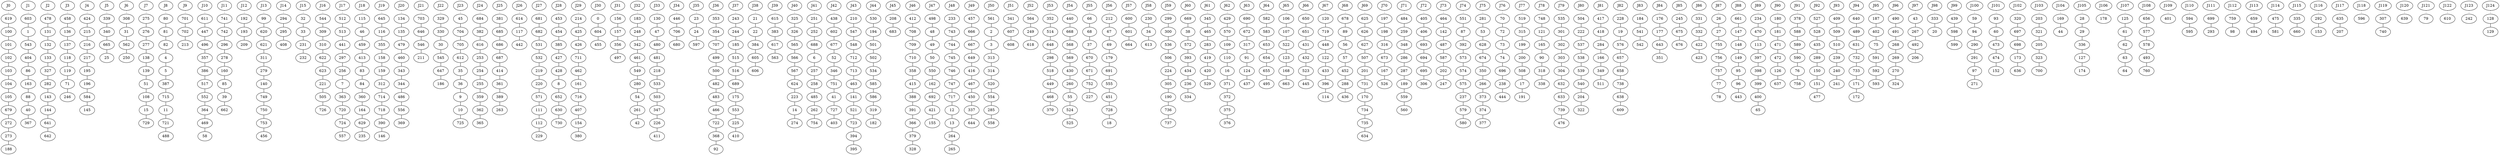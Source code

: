 graph g {
ranksep=0.2;
overlap=scale;
"J0" -- "619" [style=dotted];
"619" -- "100" [weight=1.2, len=0.5];
"100" -- "101" [weight=1.2, len=0.5];
"101" -- "102" [weight=1.2, len=0.5];
"102" -- "103" [weight=1.2, len=0.5];
"103" -- "104" [weight=1.2, len=0.5];
"104" -- "105" [weight=1.2, len=0.5];
"105" -- "679" [weight=1.2, len=0.5];
"679" -- "272" [weight=1.2, len=0.5];
"272" -- "273" [weight=1.2, len=0.5];
"273" -- "188" [weight=1.2, len=0.5];
"J1" -- "603" [style=dotted];
"603" -- "1" [weight=1.2, len=0.5];
"1" -- "543" [weight=1.2, len=0.5];
"543" -- "404" [weight=1.2, len=0.5];
"404" -- "86" [weight=1.2, len=0.5];
"86" -- "163" [weight=1.2, len=0.5];
"163" -- "88" [weight=1.2, len=0.5];
"88" -- "40" [weight=1.2, len=0.5];
"40" -- "367" [weight=1.2, len=0.5];
"J2" -- "478" [style=dotted];
"478" -- "131" [weight=1.2, len=0.5];
"131" -- "132" [weight=1.2, len=0.5];
"132" -- "133" [weight=1.2, len=0.5];
"133" -- "327" [weight=1.2, len=0.5];
"327" -- "282" [weight=1.2, len=0.5];
"282" -- "143" [weight=1.2, len=0.5];
"143" -- "144" [weight=1.2, len=0.5];
"144" -- "641" [weight=1.2, len=0.5];
"641" -- "642" [weight=1.2, len=0.5];
"J3" -- "458" [style=dotted];
"458" -- "136" [weight=1.2, len=0.5];
"136" -- "137" [weight=1.2, len=0.5];
"137" -- "118" [weight=1.2, len=0.5];
"118" -- "119" [weight=1.2, len=0.5];
"119" -- "71" [weight=1.2, len=0.5];
"71" -- "246" [weight=1.2, len=0.5];
"J4" -- "424" [style=dotted];
"424" -- "215" [weight=1.2, len=0.5];
"215" -- "216" [weight=1.2, len=0.5];
"216" -- "217" [weight=1.2, len=0.5];
"217" -- "195" [weight=1.2, len=0.5];
"195" -- "196" [weight=1.2, len=0.5];
"196" -- "584" [weight=1.2, len=0.5];
"584" -- "145" [weight=1.2, len=0.5];
"J5" -- "339" [style=dotted];
"339" -- "340" [weight=1.2, len=0.5];
"340" -- "665" [weight=1.2, len=0.5];
"665" -- "25" [weight=1.2, len=0.5];
"J6" -- "308" [style=dotted];
"308" -- "31" [weight=1.2, len=0.5];
"31" -- "562" [weight=1.2, len=0.5];
"562" -- "250" [weight=1.2, len=0.5];
"J7" -- "275" [style=dotted];
"275" -- "276" [weight=1.2, len=0.5];
"276" -- "277" [weight=1.2, len=0.5];
"277" -- "138" [weight=1.2, len=0.5];
"138" -- "139" [weight=1.2, len=0.5];
"139" -- "51" [weight=1.2, len=0.5];
"51" -- "108" [weight=1.2, len=0.5];
"108" -- "15" [weight=1.2, len=0.5];
"15" -- "729" [weight=1.2, len=0.5];
"J8" -- "80" [style=dotted];
"80" -- "81" [weight=1.2, len=0.5];
"81" -- "82" [weight=1.2, len=0.5];
"82" -- "4" [weight=1.2, len=0.5];
"4" -- "5" [weight=1.2, len=0.5];
"5" -- "387" [weight=1.2, len=0.5];
"387" -- "715" [weight=1.2, len=0.5];
"715" -- "11" [weight=1.2, len=0.5];
"11" -- "721" [weight=1.2, len=0.5];
"721" -- "488" [weight=1.2, len=0.5];
"J9" -- "701" [style=dotted];
"701" -- "702" [weight=1.2, len=0.5];
"702" -- "213" [weight=1.2, len=0.5];
"J10" -- "611" [style=dotted];
"611" -- "447" [weight=1.2, len=0.5];
"447" -- "496" [weight=1.2, len=0.5];
"496" -- "357" [weight=1.2, len=0.5];
"357" -- "386" [weight=1.2, len=0.5];
"386" -- "517" [weight=1.2, len=0.5];
"517" -- "552" [weight=1.2, len=0.5];
"552" -- "364" [weight=1.2, len=0.5];
"364" -- "469" [weight=1.2, len=0.5];
"469" -- "58" [weight=1.2, len=0.5];
"J11" -- "741" [style=dotted];
"741" -- "742" [weight=1.2, len=0.5];
"742" -- "296" [weight=1.2, len=0.5];
"296" -- "278" [weight=1.2, len=0.5];
"278" -- "160" [weight=1.2, len=0.5];
"160" -- "85" [weight=1.2, len=0.5];
"85" -- "39" [weight=1.2, len=0.5];
"39" -- "662" [weight=1.2, len=0.5];
"J12" -- "192" [style=dotted];
"192" -- "193" [weight=1.2, len=0.5];
"193" -- "209" [weight=1.2, len=0.5];
"J13" -- "99" [style=dotted];
"99" -- "620" [weight=1.2, len=0.5];
"620" -- "621" [weight=1.2, len=0.5];
"621" -- "311" [weight=1.2, len=0.5];
"311" -- "279" [weight=1.2, len=0.5];
"279" -- "140" [weight=1.2, len=0.5];
"140" -- "749" [weight=1.2, len=0.5];
"749" -- "750" [weight=1.2, len=0.5];
"750" -- "753" [weight=1.2, len=0.5];
"753" -- "456" [weight=1.2, len=0.5];
"J14" -- "294" [style=dotted];
"294" -- "295" [weight=1.2, len=0.5];
"295" -- "408" [weight=1.2, len=0.5];
"J15" -- "32" [style=dotted];
"32" -- "33" [weight=1.2, len=0.5];
"33" -- "231" [weight=1.2, len=0.5];
"231" -- "232" [weight=1.2, len=0.5];
"J16" -- "544" [style=dotted];
"544" -- "309" [weight=1.2, len=0.5];
"309" -- "310" [weight=1.2, len=0.5];
"310" -- "622" [weight=1.2, len=0.5];
"622" -- "623" [weight=1.2, len=0.5];
"623" -- "221" [weight=1.2, len=0.5];
"221" -- "505" [weight=1.2, len=0.5];
"505" -- "726" [weight=1.2, len=0.5];
"J17" -- "512" [style=dotted];
"512" -- "513" [weight=1.2, len=0.5];
"513" -- "441" [weight=1.2, len=0.5];
"441" -- "297" [weight=1.2, len=0.5];
"297" -- "256" [weight=1.2, len=0.5];
"256" -- "7" [weight=1.2, len=0.5];
"7" -- "363" [weight=1.2, len=0.5];
"363" -- "720" [weight=1.2, len=0.5];
"720" -- "724" [weight=1.2, len=0.5];
"724" -- "557" [weight=1.2, len=0.5];
"J18" -- "115" [style=dotted];
"115" -- "46" [weight=1.2, len=0.5];
"46" -- "459" [weight=1.2, len=0.5];
"459" -- "413" [weight=1.2, len=0.5];
"413" -- "83" [weight=1.2, len=0.5];
"83" -- "84" [weight=1.2, len=0.5];
"84" -- "360" [weight=1.2, len=0.5];
"360" -- "164" [weight=1.2, len=0.5];
"164" -- "629" [weight=1.2, len=0.5];
"629" -- "235" [weight=1.2, len=0.5];
"J19" -- "645" [style=dotted];
"645" -- "116" [weight=1.2, len=0.5];
"116" -- "355" [weight=1.2, len=0.5];
"355" -- "158" [weight=1.2, len=0.5];
"158" -- "159" [weight=1.2, len=0.5];
"159" -- "312" [weight=1.2, len=0.5];
"312" -- "714" [weight=1.2, len=0.5];
"714" -- "718" [weight=1.2, len=0.5];
"718" -- "390" [weight=1.2, len=0.5];
"390" -- "146" [weight=1.2, len=0.5];
"J20" -- "134" [style=dotted];
"134" -- "135" [weight=1.2, len=0.5];
"135" -- "479" [weight=1.2, len=0.5];
"479" -- "460" [weight=1.2, len=0.5];
"460" -- "343" [weight=1.2, len=0.5];
"343" -- "344" [weight=1.2, len=0.5];
"344" -- "486" [weight=1.2, len=0.5];
"486" -- "556" [weight=1.2, len=0.5];
"556" -- "369" [weight=1.2, len=0.5];
"J21" -- "703" [style=dotted];
"703" -- "646" [weight=1.2, len=0.5];
"646" -- "546" [weight=1.2, len=0.5];
"546" -- "211" [weight=1.2, len=0.5];
"J22" -- "329" [style=dotted];
"329" -- "330" [weight=1.2, len=0.5];
"330" -- "30" [weight=1.2, len=0.5];
"30" -- "545" [weight=1.2, len=0.5];
"545" -- "647" [weight=1.2, len=0.5];
"647" -- "186" [weight=1.2, len=0.5];
"J23" -- "45" [style=dotted];
"45" -- "704" [weight=1.2, len=0.5];
"704" -- "705" [weight=1.2, len=0.5];
"705" -- "612" [weight=1.2, len=0.5];
"612" -- "35" [weight=1.2, len=0.5];
"35" -- "36" [weight=1.2, len=0.5];
"36" -- "9" [weight=1.2, len=0.5];
"9" -- "10" [weight=1.2, len=0.5];
"10" -- "725" [weight=1.2, len=0.5];
"J24" -- "684" [style=dotted];
"684" -- "382" [weight=1.2, len=0.5];
"382" -- "616" [weight=1.2, len=0.5];
"616" -- "253" [weight=1.2, len=0.5];
"253" -- "254" [weight=1.2, len=0.5];
"254" -- "255" [weight=1.2, len=0.5];
"255" -- "359" [weight=1.2, len=0.5];
"359" -- "362" [weight=1.2, len=0.5];
"362" -- "365" [weight=1.2, len=0.5];
"J25" -- "381" [style=dotted];
"381" -- "685" [weight=1.2, len=0.5];
"685" -- "686" [weight=1.2, len=0.5];
"686" -- "687" [weight=1.2, len=0.5];
"687" -- "414" [weight=1.2, len=0.5];
"414" -- "361" [weight=1.2, len=0.5];
"361" -- "389" [weight=1.2, len=0.5];
"389" -- "263" [weight=1.2, len=0.5];
"J26" -- "614" [style=dotted];
"614" -- "117" [weight=1.2, len=0.5];
"117" -- "442" [weight=1.2, len=0.5];
"J27" -- "681" [style=dotted];
"681" -- "682" [weight=1.2, len=0.5];
"682" -- "531" [weight=1.2, len=0.5];
"531" -- "532" [weight=1.2, len=0.5];
"532" -- "219" [weight=1.2, len=0.5];
"219" -- "220" [weight=1.2, len=0.5];
"220" -- "571" [weight=1.2, len=0.5];
"571" -- "111" [weight=1.2, len=0.5];
"111" -- "112" [weight=1.2, len=0.5];
"112" -- "229" [weight=1.2, len=0.5];
"J28" -- "453" [style=dotted];
"453" -- "454" [weight=1.2, len=0.5];
"454" -- "385" [weight=1.2, len=0.5];
"385" -- "427" [weight=1.2, len=0.5];
"427" -- "428" [weight=1.2, len=0.5];
"428" -- "8" [weight=1.2, len=0.5];
"8" -- "652" [weight=1.2, len=0.5];
"652" -- "630" [weight=1.2, len=0.5];
"630" -- "730" [weight=1.2, len=0.5];
"J29" -- "214" [style=dotted];
"214" -- "425" [weight=1.2, len=0.5];
"425" -- "426" [weight=1.2, len=0.5];
"426" -- "711" [weight=1.2, len=0.5];
"711" -- "462" [weight=1.2, len=0.5];
"462" -- "161" [weight=1.2, len=0.5];
"161" -- "716" [weight=1.2, len=0.5];
"716" -- "407" [weight=1.2, len=0.5];
"407" -- "154" [weight=1.2, len=0.5];
"154" -- "380" [weight=1.2, len=0.5];
"J30" -- "0" [style=dotted];
"0" -- "604" [weight=1.2, len=0.5];
"604" -- "455" [weight=1.2, len=0.5];
"J31" -- "156" [style=dotted];
"156" -- "157" [weight=1.2, len=0.5];
"157" -- "356" [weight=1.2, len=0.5];
"356" -- "497" [weight=1.2, len=0.5];
"J32" -- "183" [style=dotted];
"183" -- "248" [weight=1.2, len=0.5];
"248" -- "342" [weight=1.2, len=0.5];
"342" -- "461" [weight=1.2, len=0.5];
"461" -- "549" [weight=1.2, len=0.5];
"549" -- "280" [weight=1.2, len=0.5];
"280" -- "54" [weight=1.2, len=0.5];
"54" -- "261" [weight=1.2, len=0.5];
"261" -- "42" [weight=1.2, len=0.5];
"J33" -- "130" [style=dotted];
"130" -- "47" [weight=1.2, len=0.5];
"47" -- "480" [weight=1.2, len=0.5];
"480" -- "481" [weight=1.2, len=0.5];
"481" -- "218" [weight=1.2, len=0.5];
"218" -- "533" [weight=1.2, len=0.5];
"533" -- "503" [weight=1.2, len=0.5];
"503" -- "347" [weight=1.2, len=0.5];
"347" -- "226" [weight=1.2, len=0.5];
"226" -- "411" [weight=1.2, len=0.5];
"J34" -- "446" [style=dotted];
"446" -- "706" [weight=1.2, len=0.5];
"706" -- "680" [weight=1.2, len=0.5];
"J35" -- "23" [style=dotted];
"23" -- "24" [weight=1.2, len=0.5];
"24" -- "597" [weight=1.2, len=0.5];
"J36" -- "353" [style=dotted];
"353" -- "354" [weight=1.2, len=0.5];
"354" -- "707" [weight=1.2, len=0.5];
"707" -- "499" [weight=1.2, len=0.5];
"499" -- "500" [weight=1.2, len=0.5];
"500" -- "482" [weight=1.2, len=0.5];
"482" -- "483" [weight=1.2, len=0.5];
"483" -- "466" [weight=1.2, len=0.5];
"466" -- "722" [weight=1.2, len=0.5];
"722" -- "368" [weight=1.2, len=0.5];
"368" -- "92" [weight=1.2, len=0.5];
"J37" -- "243" [style=dotted];
"243" -- "244" [weight=1.2, len=0.5];
"244" -- "185" [weight=1.2, len=0.5];
"185" -- "515" [weight=1.2, len=0.5];
"515" -- "516" [weight=1.2, len=0.5];
"516" -- "689" [weight=1.2, len=0.5];
"689" -- "175" [weight=1.2, len=0.5];
"175" -- "553" [weight=1.2, len=0.5];
"553" -- "225" [weight=1.2, len=0.5];
"225" -- "410" [weight=1.2, len=0.5];
"J38" -- "21" [style=dotted];
"21" -- "22" [weight=1.2, len=0.5];
"22" -- "384" [weight=1.2, len=0.5];
"384" -- "605" [weight=1.2, len=0.5];
"605" -- "606" [weight=1.2, len=0.5];
"J39" -- "615" [style=dotted];
"615" -- "383" [weight=1.2, len=0.5];
"383" -- "617" [weight=1.2, len=0.5];
"617" -- "563" [weight=1.2, len=0.5];
"J40" -- "325" [style=dotted];
"325" -- "326" [weight=1.2, len=0.5];
"326" -- "565" [weight=1.2, len=0.5];
"565" -- "566" [weight=1.2, len=0.5];
"566" -- "567" [weight=1.2, len=0.5];
"567" -- "624" [weight=1.2, len=0.5];
"624" -- "223" [weight=1.2, len=0.5];
"223" -- "14" [weight=1.2, len=0.5];
"14" -- "274" [weight=1.2, len=0.5];
"J41" -- "251" [style=dotted];
"251" -- "252" [weight=1.2, len=0.5];
"252" -- "688" [weight=1.2, len=0.5];
"688" -- "6" [weight=1.2, len=0.5];
"6" -- "257" [weight=1.2, len=0.5];
"257" -- "258" [weight=1.2, len=0.5];
"258" -- "485" [weight=1.2, len=0.5];
"485" -- "262" [weight=1.2, len=0.5];
"262" -- "754" [weight=1.2, len=0.5];
"J42" -- "438" [style=dotted];
"438" -- "602" [weight=1.2, len=0.5];
"602" -- "677" [weight=1.2, len=0.5];
"677" -- "52" [weight=1.2, len=0.5];
"52" -- "346" [weight=1.2, len=0.5];
"346" -- "751" [weight=1.2, len=0.5];
"751" -- "41" [weight=1.2, len=0.5];
"41" -- "727" [weight=1.2, len=0.5];
"727" -- "403" [weight=1.2, len=0.5];
"J43" -- "210" [style=dotted];
"210" -- "547" [weight=1.2, len=0.5];
"547" -- "548" [weight=1.2, len=0.5];
"548" -- "712" [weight=1.2, len=0.5];
"712" -- "713" [weight=1.2, len=0.5];
"713" -- "463" [weight=1.2, len=0.5];
"463" -- "141" [weight=1.2, len=0.5];
"141" -- "521" [weight=1.2, len=0.5];
"521" -- "723" [weight=1.2, len=0.5];
"723" -- "394" [weight=1.2, len=0.5];
"394" -- "395" [weight=1.2, len=0.5];
"J44" -- "530" [style=dotted];
"530" -- "194" [weight=1.2, len=0.5];
"194" -- "501" [weight=1.2, len=0.5];
"501" -- "502" [weight=1.2, len=0.5];
"502" -- "534" [weight=1.2, len=0.5];
"534" -- "585" [weight=1.2, len=0.5];
"585" -- "586" [weight=1.2, len=0.5];
"586" -- "319" [weight=1.2, len=0.5];
"319" -- "182" [weight=1.2, len=0.5];
"J45" -- "208" [style=dotted];
"208" -- "683" [weight=1.2, len=0.5];
"J46" -- "412" [style=dotted];
"412" -- "708" [weight=1.2, len=0.5];
"708" -- "709" [weight=1.2, len=0.5];
"709" -- "710" [weight=1.2, len=0.5];
"710" -- "358" [weight=1.2, len=0.5];
"358" -- "415" [weight=1.2, len=0.5];
"415" -- "388" [weight=1.2, len=0.5];
"388" -- "391" [weight=1.2, len=0.5];
"391" -- "366" [weight=1.2, len=0.5];
"366" -- "379" [weight=1.2, len=0.5];
"379" -- "328" [weight=1.2, len=0.5];
"J47" -- "498" [style=dotted];
"498" -- "48" [weight=1.2, len=0.5];
"48" -- "49" [weight=1.2, len=0.5];
"49" -- "50" [weight=1.2, len=0.5];
"50" -- "550" [weight=1.2, len=0.5];
"550" -- "162" [weight=1.2, len=0.5];
"162" -- "692" [weight=1.2, len=0.5];
"692" -- "421" [weight=1.2, len=0.5];
"421" -- "155" [weight=1.2, len=0.5];
"J48" -- "233" [style=dotted];
"233" -- "743" [weight=1.2, len=0.5];
"743" -- "744" [weight=1.2, len=0.5];
"744" -- "745" [weight=1.2, len=0.5];
"745" -- "746" [weight=1.2, len=0.5];
"746" -- "747" [weight=1.2, len=0.5];
"747" -- "717" [weight=1.2, len=0.5];
"717" -- "12" [weight=1.2, len=0.5];
"12" -- "13" [weight=1.2, len=0.5];
"13" -- "264" [weight=1.2, len=0.5];
"264" -- "265" [weight=1.2, len=0.5];
"J49" -- "457" [style=dotted];
"457" -- "666" [weight=1.2, len=0.5];
"666" -- "667" [weight=1.2, len=0.5];
"667" -- "649" [weight=1.2, len=0.5];
"649" -- "416" [weight=1.2, len=0.5];
"416" -- "467" [weight=1.2, len=0.5];
"467" -- "450" [weight=1.2, len=0.5];
"450" -- "337" [weight=1.2, len=0.5];
"337" -- "644" [weight=1.2, len=0.5];
"J50" -- "561" [style=dotted];
"561" -- "2" [weight=1.2, len=0.5];
"2" -- "3" [weight=1.2, len=0.5];
"3" -- "313" [weight=1.2, len=0.5];
"313" -- "314" [weight=1.2, len=0.5];
"314" -- "520" [weight=1.2, len=0.5];
"520" -- "554" [weight=1.2, len=0.5];
"554" -- "285" [weight=1.2, len=0.5];
"285" -- "558" [weight=1.2, len=0.5];
"J51" -- "341" [style=dotted];
"341" -- "607" [weight=1.2, len=0.5];
"607" -- "608" [weight=1.2, len=0.5];
"J52" -- "564" [style=dotted];
"564" -- "249" [weight=1.2, len=0.5];
"249" -- "618" [weight=1.2, len=0.5];
"J53" -- "352" [style=dotted];
"352" -- "514" [weight=1.2, len=0.5];
"514" -- "648" [weight=1.2, len=0.5];
"648" -- "298" [weight=1.2, len=0.5];
"298" -- "518" [weight=1.2, len=0.5];
"518" -- "449" [weight=1.2, len=0.5];
"449" -- "468" [weight=1.2, len=0.5];
"468" -- "370" [weight=1.2, len=0.5];
"J54" -- "440" [style=dotted];
"440" -- "668" [weight=1.2, len=0.5];
"668" -- "568" [weight=1.2, len=0.5];
"568" -- "569" [weight=1.2, len=0.5];
"569" -- "430" [weight=1.2, len=0.5];
"430" -- "260" [weight=1.2, len=0.5];
"260" -- "55" [weight=1.2, len=0.5];
"55" -- "524" [weight=1.2, len=0.5];
"524" -- "525" [weight=1.2, len=0.5];
"J55" -- "66" [style=dotted];
"66" -- "68" [weight=1.2, len=0.5];
"68" -- "37" [weight=1.2, len=0.5];
"37" -- "670" [weight=1.2, len=0.5];
"670" -- "671" [weight=1.2, len=0.5];
"671" -- "752" [weight=1.2, len=0.5];
"752" -- "227" [weight=1.2, len=0.5];
"J56" -- "212" [style=dotted];
"212" -- "67" [weight=1.2, len=0.5];
"67" -- "69" [weight=1.2, len=0.5];
"69" -- "179" [weight=1.2, len=0.5];
"179" -- "691" [weight=1.2, len=0.5];
"691" -- "555" [weight=1.2, len=0.5];
"555" -- "451" [weight=1.2, len=0.5];
"451" -- "728" [weight=1.2, len=0.5];
"728" -- "18" [weight=1.2, len=0.5];
"J57" -- "600" [style=dotted];
"600" -- "601" [weight=1.2, len=0.5];
"601" -- "664" [weight=1.2, len=0.5];
"J58" -- "230" [style=dotted];
"230" -- "34" [weight=1.2, len=0.5];
"34" -- "613" [weight=1.2, len=0.5];
"J59" -- "299" [style=dotted];
"299" -- "300" [weight=1.2, len=0.5];
"300" -- "536" [weight=1.2, len=0.5];
"536" -- "506" [weight=1.2, len=0.5];
"506" -- "224" [weight=1.2, len=0.5];
"224" -- "305" [weight=1.2, len=0.5];
"305" -- "190" [weight=1.2, len=0.5];
"190" -- "736" [weight=1.2, len=0.5];
"736" -- "737" [weight=1.2, len=0.5];
"J60" -- "669" [style=dotted];
"669" -- "38" [weight=1.2, len=0.5];
"38" -- "572" [weight=1.2, len=0.5];
"572" -- "393" [weight=1.2, len=0.5];
"393" -- "434" [weight=1.2, len=0.5];
"434" -- "236" [weight=1.2, len=0.5];
"236" -- "334" [weight=1.2, len=0.5];
"J61" -- "345" [style=dotted];
"345" -- "465" [weight=1.2, len=0.5];
"465" -- "283" [weight=1.2, len=0.5];
"283" -- "419" [weight=1.2, len=0.5];
"419" -- "420" [weight=1.2, len=0.5];
"420" -- "529" [weight=1.2, len=0.5];
"J62" -- "429" [style=dotted];
"429" -- "570" [weight=1.2, len=0.5];
"570" -- "109" [weight=1.2, len=0.5];
"109" -- "110" [weight=1.2, len=0.5];
"110" -- "16" [weight=1.2, len=0.5];
"16" -- "371" [weight=1.2, len=0.5];
"371" -- "372" [weight=1.2, len=0.5];
"372" -- "375" [weight=1.2, len=0.5];
"375" -- "376" [weight=1.2, len=0.5];
"J63" -- "690" [style=dotted];
"690" -- "672" [weight=1.2, len=0.5];
"672" -- "317" [weight=1.2, len=0.5];
"317" -- "91" [weight=1.2, len=0.5];
"91" -- "124" [weight=1.2, len=0.5];
"124" -- "437" [weight=1.2, len=0.5];
"J64" -- "582" [style=dotted];
"582" -- "583" [weight=1.2, len=0.5];
"583" -- "653" [weight=1.2, len=0.5];
"653" -- "654" [weight=1.2, len=0.5];
"654" -- "655" [weight=1.2, len=0.5];
"655" -- "495" [weight=1.2, len=0.5];
"J65" -- "106" [style=dotted];
"106" -- "107" [weight=1.2, len=0.5];
"107" -- "522" [weight=1.2, len=0.5];
"522" -- "123" [weight=1.2, len=0.5];
"123" -- "168" [weight=1.2, len=0.5];
"168" -- "663" [weight=1.2, len=0.5];
"J66" -- "650" [style=dotted];
"650" -- "651" [weight=1.2, len=0.5];
"651" -- "431" [weight=1.2, len=0.5];
"431" -- "432" [weight=1.2, len=0.5];
"432" -- "523" [weight=1.2, len=0.5];
"523" -- "445" [weight=1.2, len=0.5];
"J67" -- "120" [style=dotted];
"120" -- "719" [weight=1.2, len=0.5];
"719" -- "448" [weight=1.2, len=0.5];
"448" -- "122" [weight=1.2, len=0.5];
"122" -- "433" [weight=1.2, len=0.5];
"433" -- "396" [weight=1.2, len=0.5];
"396" -- "114" [weight=1.2, len=0.5];
"J68" -- "678" [style=dotted];
"678" -- "89" [weight=1.2, len=0.5];
"89" -- "56" [weight=1.2, len=0.5];
"56" -- "57" [weight=1.2, len=0.5];
"57" -- "452" [weight=1.2, len=0.5];
"452" -- "288" [weight=1.2, len=0.5];
"288" -- "436" [weight=1.2, len=0.5];
"J69" -- "625" [style=dotted];
"625" -- "626" [weight=1.2, len=0.5];
"626" -- "627" [weight=1.2, len=0.5];
"627" -- "507" [weight=1.2, len=0.5];
"507" -- "201" [weight=1.2, len=0.5];
"201" -- "731" [weight=1.2, len=0.5];
"731" -- "170" [weight=1.2, len=0.5];
"170" -- "734" [weight=1.2, len=0.5];
"734" -- "735" [weight=1.2, len=0.5];
"735" -- "634" [weight=1.2, len=0.5];
"J70" -- "197" [style=dotted];
"197" -- "198" [weight=1.2, len=0.5];
"198" -- "316" [weight=1.2, len=0.5];
"316" -- "673" [weight=1.2, len=0.5];
"673" -- "167" [weight=1.2, len=0.5];
"167" -- "526" [weight=1.2, len=0.5];
"J71" -- "484" [style=dotted];
"484" -- "259" [weight=1.2, len=0.5];
"259" -- "348" [weight=1.2, len=0.5];
"348" -- "286" [weight=1.2, len=0.5];
"286" -- "287" [weight=1.2, len=0.5];
"287" -- "189" [weight=1.2, len=0.5];
"189" -- "559" [weight=1.2, len=0.5];
"559" -- "560" [weight=1.2, len=0.5];
"J72" -- "405" [style=dotted];
"405" -- "406" [weight=1.2, len=0.5];
"406" -- "693" [weight=1.2, len=0.5];
"693" -- "694" [weight=1.2, len=0.5];
"694" -- "695" [weight=1.2, len=0.5];
"695" -- "306" [weight=1.2, len=0.5];
"J73" -- "464" [style=dotted];
"464" -- "142" [weight=1.2, len=0.5];
"142" -- "487" [weight=1.2, len=0.5];
"487" -- "587" [weight=1.2, len=0.5];
"587" -- "202" [weight=1.2, len=0.5];
"202" -- "247" [weight=1.2, len=0.5];
"J74" -- "551" [style=dotted];
"551" -- "87" [weight=1.2, len=0.5];
"87" -- "392" [weight=1.2, len=0.5];
"392" -- "573" [weight=1.2, len=0.5];
"573" -- "574" [weight=1.2, len=0.5];
"574" -- "575" [weight=1.2, len=0.5];
"575" -- "237" [weight=1.2, len=0.5];
"237" -- "579" [weight=1.2, len=0.5];
"579" -- "580" [weight=1.2, len=0.5];
"J75" -- "281" [style=dotted];
"281" -- "53" [weight=1.2, len=0.5];
"53" -- "628" [weight=1.2, len=0.5];
"628" -- "674" [weight=1.2, len=0.5];
"674" -- "350" [weight=1.2, len=0.5];
"350" -- "266" [weight=1.2, len=0.5];
"266" -- "373" [weight=1.2, len=0.5];
"373" -- "374" [weight=1.2, len=0.5];
"374" -- "377" [weight=1.2, len=0.5];
"J76" -- "70" [style=dotted];
"70" -- "72" [weight=1.2, len=0.5];
"72" -- "73" [weight=1.2, len=0.5];
"73" -- "74" [weight=1.2, len=0.5];
"74" -- "696" [weight=1.2, len=0.5];
"696" -- "238" [weight=1.2, len=0.5];
"238" -- "444" [weight=1.2, len=0.5];
"J77" -- "519" [style=dotted];
"519" -- "315" [weight=1.2, len=0.5];
"315" -- "199" [weight=1.2, len=0.5];
"199" -- "200" [weight=1.2, len=0.5];
"200" -- "508" [weight=1.2, len=0.5];
"508" -- "17" [weight=1.2, len=0.5];
"17" -- "191" [weight=1.2, len=0.5];
"J78" -- "748" [style=dotted];
"748" -- "121" [weight=1.2, len=0.5];
"121" -- "165" [weight=1.2, len=0.5];
"165" -- "90" [weight=1.2, len=0.5];
"90" -- "318" [weight=1.2, len=0.5];
"318" -- "338" [weight=1.2, len=0.5];
"J79" -- "535" [style=dotted];
"535" -- "301" [weight=1.2, len=0.5];
"301" -- "302" [weight=1.2, len=0.5];
"302" -- "303" [weight=1.2, len=0.5];
"303" -- "304" [weight=1.2, len=0.5];
"304" -- "632" [weight=1.2, len=0.5];
"632" -- "633" [weight=1.2, len=0.5];
"633" -- "739" [weight=1.2, len=0.5];
"739" -- "476" [weight=1.2, len=0.5];
"J80" -- "504" [style=dotted];
"504" -- "222" [weight=1.2, len=0.5];
"222" -- "537" [weight=1.2, len=0.5];
"537" -- "538" [weight=1.2, len=0.5];
"538" -- "539" [weight=1.2, len=0.5];
"539" -- "540" [weight=1.2, len=0.5];
"540" -- "204" [weight=1.2, len=0.5];
"204" -- "322" [weight=1.2, len=0.5];
"J81" -- "417" [style=dotted];
"417" -- "418" [weight=1.2, len=0.5];
"418" -- "284" [weight=1.2, len=0.5];
"284" -- "166" [weight=1.2, len=0.5];
"166" -- "349" [weight=1.2, len=0.5];
"349" -- "511" [weight=1.2, len=0.5];
"J82" -- "228" [style=dotted];
"228" -- "19" [weight=1.2, len=0.5];
"19" -- "576" [weight=1.2, len=0.5];
"576" -- "657" [weight=1.2, len=0.5];
"657" -- "658" [weight=1.2, len=0.5];
"658" -- "738" [weight=1.2, len=0.5];
"738" -- "638" [weight=1.2, len=0.5];
"638" -- "609" [weight=1.2, len=0.5];
"J83" -- "184" [style=dotted];
"184" -- "541" [weight=1.2, len=0.5];
"541" -- "542" [weight=1.2, len=0.5];
"J84" -- "176" [style=dotted];
"176" -- "177" [weight=1.2, len=0.5];
"177" -- "643" [weight=1.2, len=0.5];
"643" -- "351" [weight=1.2, len=0.5];
"J85" -- "245" [style=dotted];
"245" -- "675" [weight=1.2, len=0.5];
"675" -- "676" [weight=1.2, len=0.5];
"J86" -- "331" [style=dotted];
"331" -- "332" [weight=1.2, len=0.5];
"332" -- "422" [weight=1.2, len=0.5];
"422" -- "423" [weight=1.2, len=0.5];
"J87" -- "26" [style=dotted];
"26" -- "27" [weight=1.2, len=0.5];
"27" -- "755" [weight=1.2, len=0.5];
"755" -- "756" [weight=1.2, len=0.5];
"756" -- "757" [weight=1.2, len=0.5];
"757" -- "77" [weight=1.2, len=0.5];
"77" -- "78" [weight=1.2, len=0.5];
"J88" -- "661" [style=dotted];
"661" -- "147" [weight=1.2, len=0.5];
"147" -- "148" [weight=1.2, len=0.5];
"148" -- "149" [weight=1.2, len=0.5];
"149" -- "95" [weight=1.2, len=0.5];
"95" -- "96" [weight=1.2, len=0.5];
"96" -- "443" [weight=1.2, len=0.5];
"J89" -- "234" [style=dotted];
"234" -- "470" [weight=1.2, len=0.5];
"470" -- "113" [weight=1.2, len=0.5];
"113" -- "397" [weight=1.2, len=0.5];
"397" -- "398" [weight=1.2, len=0.5];
"398" -- "399" [weight=1.2, len=0.5];
"399" -- "400" [weight=1.2, len=0.5];
"400" -- "65" [weight=1.2, len=0.5];
"J90" -- "180" [style=dotted];
"180" -- "181" [weight=1.2, len=0.5];
"181" -- "471" [weight=1.2, len=0.5];
"471" -- "472" [weight=1.2, len=0.5];
"472" -- "126" [weight=1.2, len=0.5];
"126" -- "637" [weight=1.2, len=0.5];
"J91" -- "378" [style=dotted];
"378" -- "588" [weight=1.2, len=0.5];
"588" -- "589" [weight=1.2, len=0.5];
"589" -- "590" [weight=1.2, len=0.5];
"590" -- "76" [weight=1.2, len=0.5];
"76" -- "758" [weight=1.2, len=0.5];
"J92" -- "527" [style=dotted];
"527" -- "528" [weight=1.2, len=0.5];
"528" -- "435" [weight=1.2, len=0.5];
"435" -- "289" [weight=1.2, len=0.5];
"289" -- "150" [weight=1.2, len=0.5];
"150" -- "151" [weight=1.2, len=0.5];
"151" -- "477" [weight=1.2, len=0.5];
"J93" -- "409" [style=dotted];
"409" -- "509" [weight=1.2, len=0.5];
"509" -- "510" [weight=1.2, len=0.5];
"510" -- "239" [weight=1.2, len=0.5];
"239" -- "240" [weight=1.2, len=0.5];
"240" -- "241" [weight=1.2, len=0.5];
"J94" -- "640" [style=dotted];
"640" -- "489" [weight=1.2, len=0.5];
"489" -- "631" [weight=1.2, len=0.5];
"631" -- "732" [weight=1.2, len=0.5];
"732" -- "733" [weight=1.2, len=0.5];
"733" -- "171" [weight=1.2, len=0.5];
"171" -- "172" [weight=1.2, len=0.5];
"J95" -- "187" [style=dotted];
"187" -- "402" [weight=1.2, len=0.5];
"402" -- "75" [weight=1.2, len=0.5];
"75" -- "591" [weight=1.2, len=0.5];
"591" -- "592" [weight=1.2, len=0.5];
"592" -- "593" [weight=1.2, len=0.5];
"J96" -- "490" [style=dotted];
"490" -- "491" [weight=1.2, len=0.5];
"491" -- "268" [weight=1.2, len=0.5];
"268" -- "269" [weight=1.2, len=0.5];
"269" -- "270" [weight=1.2, len=0.5];
"270" -- "324" [weight=1.2, len=0.5];
"J97" -- "43" [style=dotted];
"43" -- "267" [weight=1.2, len=0.5];
"267" -- "492" [weight=1.2, len=0.5];
"492" -- "206" [weight=1.2, len=0.5];
"J98" -- "333" [style=dotted];
"333" -- "20" [weight=1.2, len=0.5];
"J99" -- "439" [style=dotted];
"439" -- "598" [weight=1.2, len=0.5];
"598" -- "599" [weight=1.2, len=0.5];
"J100" -- "59" [style=dotted];
"59" -- "94" [weight=1.2, len=0.5];
"94" -- "290" [weight=1.2, len=0.5];
"290" -- "291" [weight=1.2, len=0.5];
"291" -- "97" [weight=1.2, len=0.5];
"97" -- "271" [weight=1.2, len=0.5];
"J101" -- "93" [style=dotted];
"93" -- "60" [weight=1.2, len=0.5];
"60" -- "473" [weight=1.2, len=0.5];
"473" -- "474" [weight=1.2, len=0.5];
"474" -- "152" [weight=1.2, len=0.5];
"J102" -- "320" [style=dotted];
"320" -- "697" [weight=1.2, len=0.5];
"697" -- "698" [weight=1.2, len=0.5];
"698" -- "173" [weight=1.2, len=0.5];
"173" -- "636" [weight=1.2, len=0.5];
"J103" -- "203" [style=dotted];
"203" -- "321" [weight=1.2, len=0.5];
"321" -- "205" [weight=1.2, len=0.5];
"205" -- "323" [weight=1.2, len=0.5];
"323" -- "700" [weight=1.2, len=0.5];
"J104" -- "169" [style=dotted];
"169" -- "44" [weight=1.2, len=0.5];
"J105" -- "28" [style=dotted];
"28" -- "29" [weight=1.2, len=0.5];
"29" -- "336" [weight=1.2, len=0.5];
"336" -- "127" [weight=1.2, len=0.5];
"127" -- "174" [weight=1.2, len=0.5];
"J106" -- "178" [style=dotted];
"J107" -- "125" [style=dotted];
"125" -- "61" [weight=1.2, len=0.5];
"61" -- "62" [weight=1.2, len=0.5];
"62" -- "63" [weight=1.2, len=0.5];
"63" -- "64" [weight=1.2, len=0.5];
"J108" -- "656" [style=dotted];
"656" -- "577" [weight=1.2, len=0.5];
"577" -- "578" [weight=1.2, len=0.5];
"578" -- "493" [weight=1.2, len=0.5];
"493" -- "760" [weight=1.2, len=0.5];
"J109" -- "401" [style=dotted];
"J110" -- "594" [style=dotted];
"594" -- "595" [weight=1.2, len=0.5];
"J111" -- "699" [style=dotted];
"699" -- "293" [weight=1.2, len=0.5];
"J112" -- "759" [style=dotted];
"759" -- "98" [weight=1.2, len=0.5];
"J113" -- "659" [style=dotted];
"659" -- "494" [weight=1.2, len=0.5];
"J114" -- "475" [style=dotted];
"475" -- "581" [weight=1.2, len=0.5];
"J115" -- "335" [style=dotted];
"335" -- "660" [weight=1.2, len=0.5];
"J116" -- "292" [style=dotted];
"292" -- "153" [weight=1.2, len=0.5];
"J117" -- "635" [style=dotted];
"635" -- "207" [weight=1.2, len=0.5];
"J118" -- "596" [style=dotted];
"J119" -- "307" [style=dotted];
"307" -- "740" [weight=1.2, len=0.5];
"J120" -- "639" [style=dotted];
"J121" -- "79" [style=dotted];
"J122" -- "610" [style=dotted];
"J123" -- "242" [style=dotted];
"J124" -- "128" [style=dotted];
"128" -- "129" [weight=1.2, len=0.5];
}
